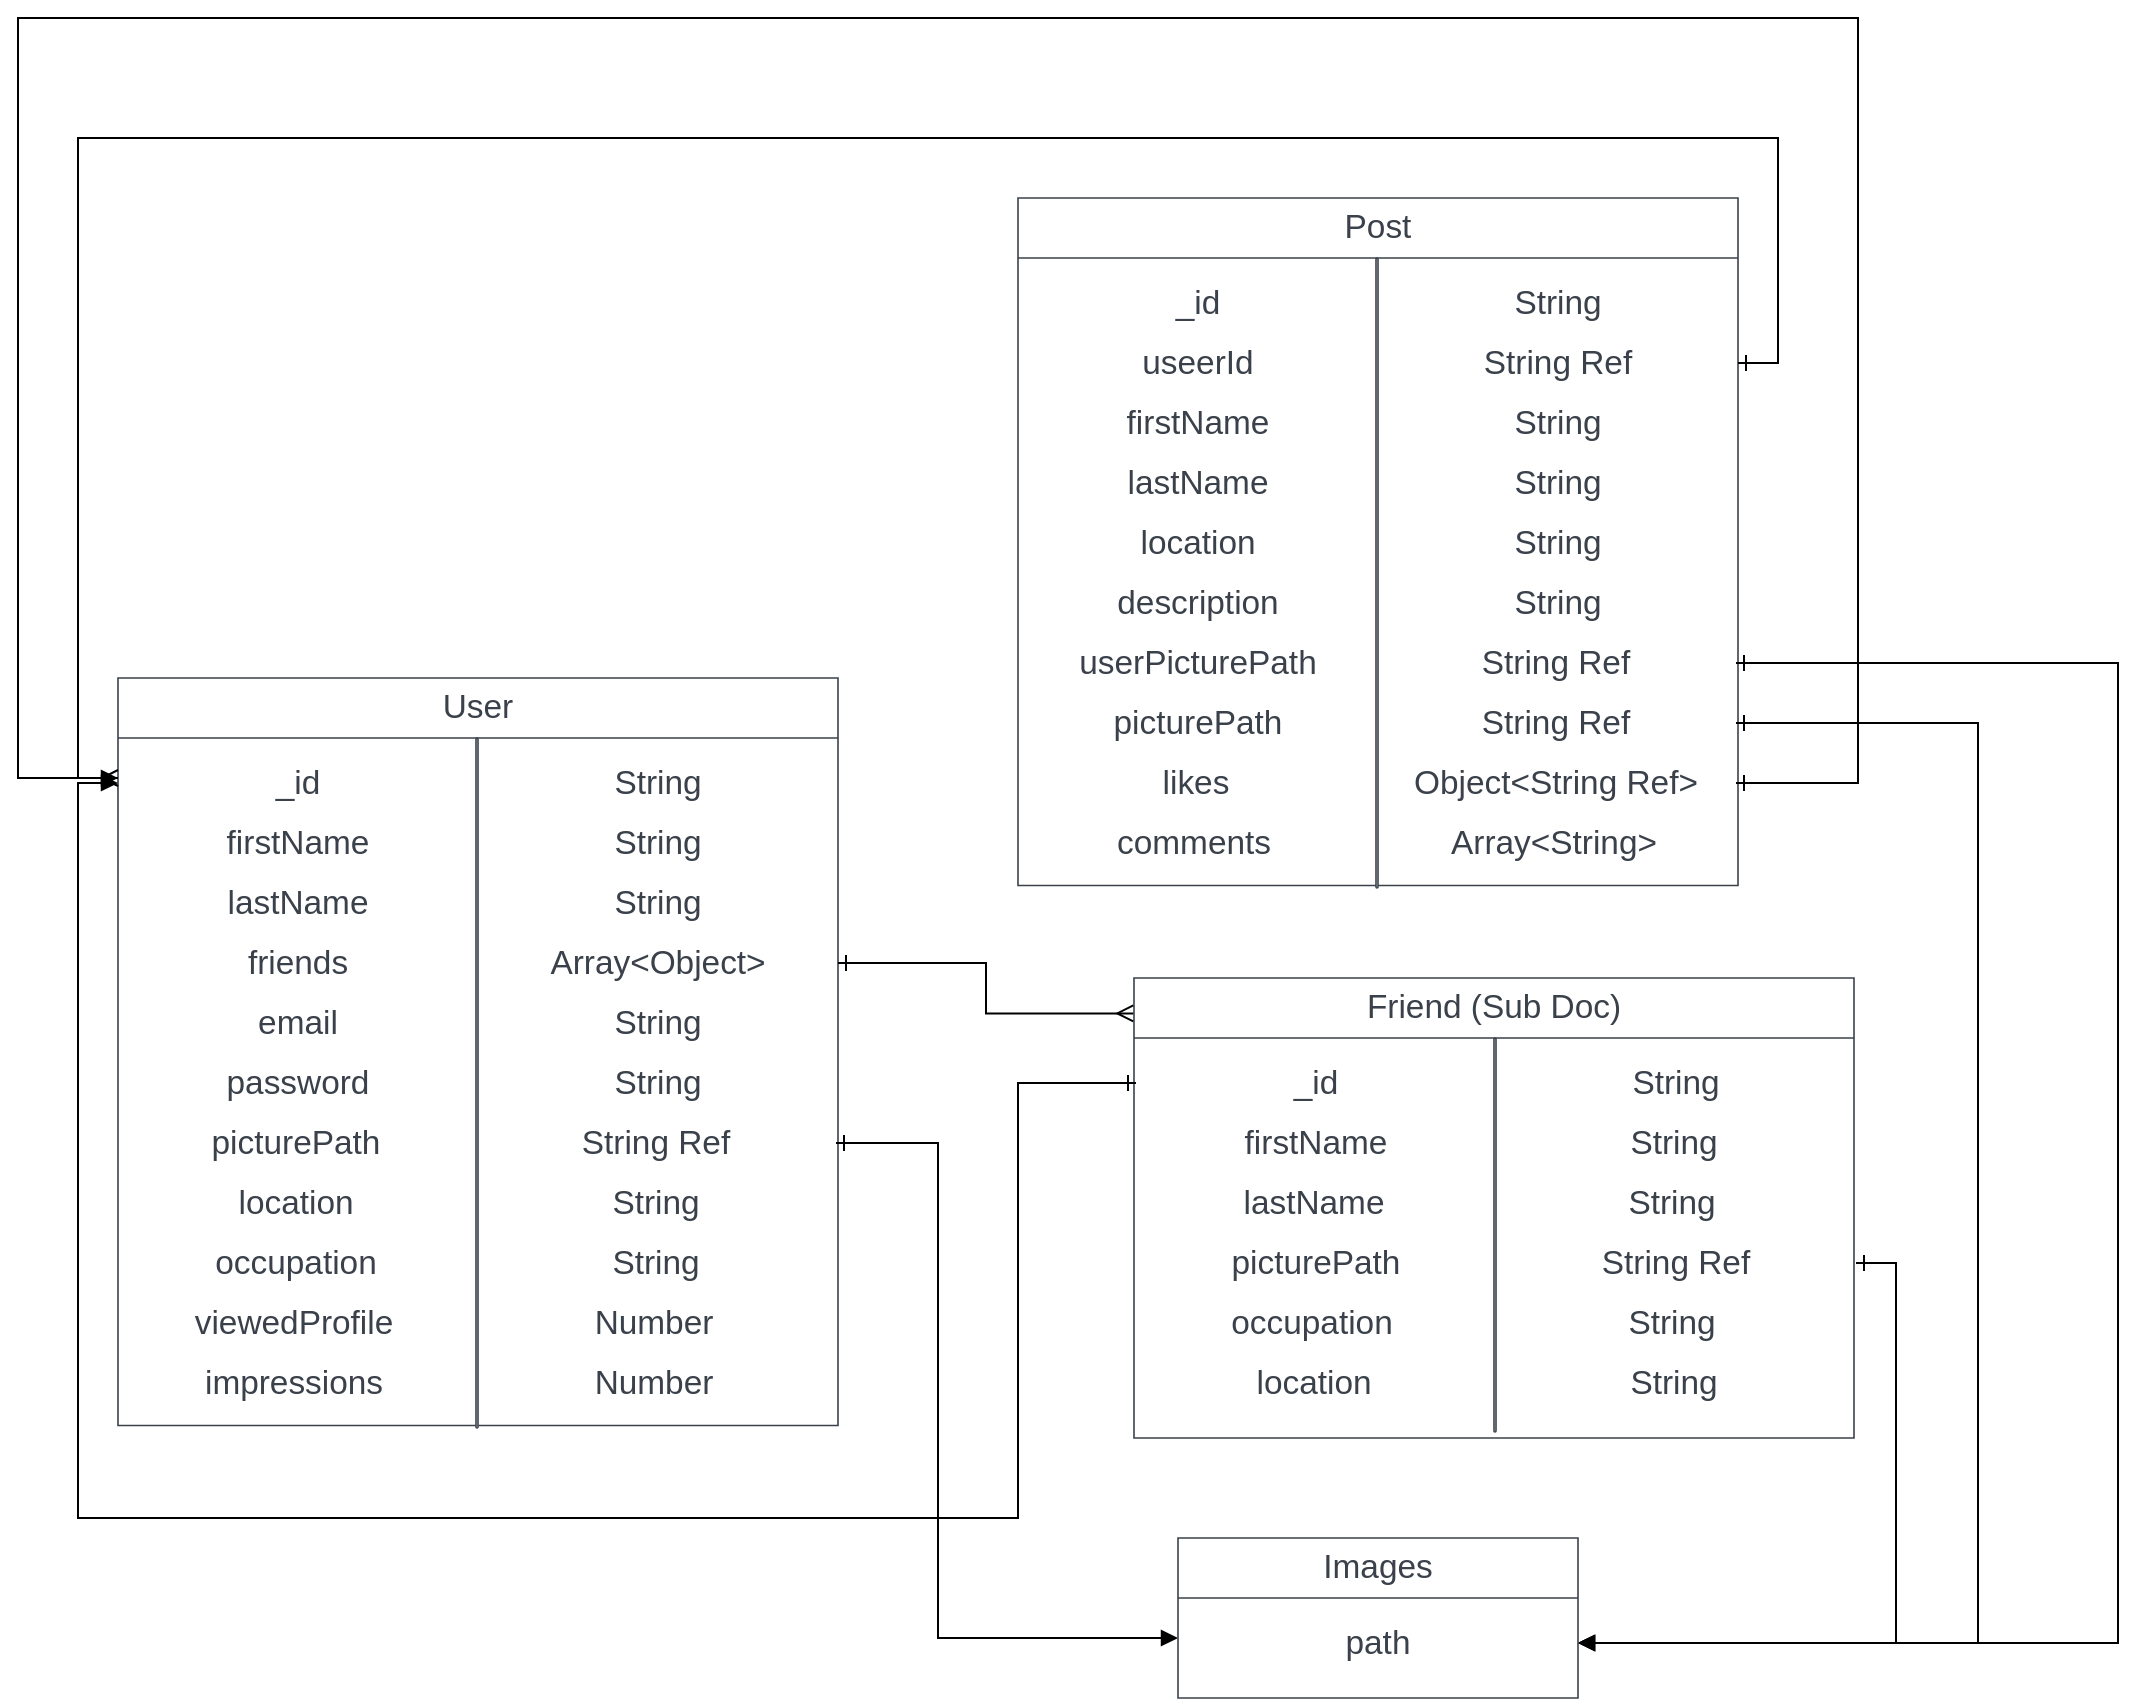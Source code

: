 <mxfile version="20.7.4" type="device"><diagram id="PvrGO6tkIYjoM4jGZFh-" name="Página-1"><mxGraphModel dx="1062" dy="1498" grid="1" gridSize="10" guides="1" tooltips="1" connect="1" arrows="1" fold="1" page="1" pageScale="1" pageWidth="827" pageHeight="1169" math="0" shadow="0"><root><mxCell id="0"/><mxCell id="1" parent="0"/><mxCell id="aBVS6AJUDPEvMNVhGyzL-1" value="" style="fillColor=none;strokeColor=none;pointerEvents=0;fontStyle=0;html=1;whiteSpace=wrap;container=1;collapsible=0;childLayout=stackLayout;resizeParent=1;dropTarget=0;fontSize=13;spacing=0;strokeOpacity=100;rounded=1;absoluteArcSize=1;arcSize=9;strokeWidth=0.8;" vertex="1" parent="1"><mxGeometry x="130" y="460" width="360" height="373.75" as="geometry"/></mxCell><mxCell id="aBVS6AJUDPEvMNVhGyzL-2" value="User" style="swimlane;html=1;whiteSpace=wrap;connectable=0;fontStyle=0;startSize=30;dropTarget=0;rounded=0;spacing=0;strokeColor=#3a414a;strokeOpacity=100;strokeWidth=0.8;container=1;pointerEvents=0;collapsible=0;recursiveResize=0;fontSize=16.7;fontColor=#3a414a;" vertex="1" parent="aBVS6AJUDPEvMNVhGyzL-1"><mxGeometry width="360" height="373.75" as="geometry"/></mxCell><mxCell id="aBVS6AJUDPEvMNVhGyzL-3" value="" style="fillColor=none;strokeColor=none;pointerEvents=0;fontStyle=0;html=1;whiteSpace=wrap;container=1;collapsible=0;childLayout=stackLayout;resizeParent=1;dropTarget=0;fontSize=13;spacing=0;strokeOpacity=100;rounded=1;absoluteArcSize=1;arcSize=9;strokeWidth=0.8;" vertex="1" parent="1"><mxGeometry x="580" y="220" width="360" height="343.75" as="geometry"/></mxCell><mxCell id="aBVS6AJUDPEvMNVhGyzL-4" value="Post" style="swimlane;html=1;whiteSpace=wrap;connectable=0;fontStyle=0;startSize=30;dropTarget=0;rounded=0;spacing=0;strokeColor=#3a414a;strokeOpacity=100;strokeWidth=0.8;container=1;pointerEvents=0;collapsible=0;recursiveResize=0;fontSize=16.7;fontColor=#3a414a;" vertex="1" parent="aBVS6AJUDPEvMNVhGyzL-3"><mxGeometry width="360" height="343.75" as="geometry"/></mxCell><mxCell id="aBVS6AJUDPEvMNVhGyzL-5" value="" style="fillColor=none;strokeColor=none;pointerEvents=0;fontStyle=0;html=1;whiteSpace=wrap;container=1;collapsible=0;childLayout=stackLayout;resizeParent=1;dropTarget=0;fontSize=13;spacing=0;strokeOpacity=100;rounded=1;absoluteArcSize=1;arcSize=9;strokeWidth=0.8;" vertex="1" parent="1"><mxGeometry x="638" y="610" width="360" height="230" as="geometry"/></mxCell><mxCell id="aBVS6AJUDPEvMNVhGyzL-6" value="Friend (Sub Doc)" style="swimlane;html=1;whiteSpace=wrap;connectable=0;fontStyle=0;startSize=30;dropTarget=0;rounded=0;spacing=0;strokeColor=#3a414a;strokeOpacity=100;strokeWidth=0.8;container=1;pointerEvents=0;collapsible=0;recursiveResize=0;fontSize=16.7;fontColor=#3a414a;" vertex="1" parent="aBVS6AJUDPEvMNVhGyzL-5"><mxGeometry width="360" height="230" as="geometry"/></mxCell><UserObject label="" lucidchartObjectId="jGDmv4cubY6P" id="aBVS6AJUDPEvMNVhGyzL-7"><mxCell style="html=1;overflow=block;blockSpacing=1;whiteSpace=wrap;fontSize=13;spacing=0;strokeColor=#3a414a;strokeOpacity=100;rounded=1;absoluteArcSize=1;arcSize=9;rotation=-270;strokeWidth=0.8;" vertex="1" parent="1"><mxGeometry x="137" y="662" width="345" height="1" as="geometry"/></mxCell></UserObject><UserObject label="_id" lucidchartObjectId="yGDmaW8GvzZb" id="aBVS6AJUDPEvMNVhGyzL-8"><mxCell style="html=1;overflow=block;blockSpacing=1;whiteSpace=wrap;fontSize=16.7;fontColor=#3a414a;spacing=3.8;strokeOpacity=0;fillOpacity=0;rounded=1;absoluteArcSize=1;arcSize=9;fillColor=#ffffff;strokeWidth=0.8;" vertex="1" parent="1"><mxGeometry x="130" y="490" width="180" height="45" as="geometry"/></mxCell></UserObject><UserObject label="String" lucidchartObjectId="EGDm~Prh-NgA" id="aBVS6AJUDPEvMNVhGyzL-9"><mxCell style="html=1;overflow=block;blockSpacing=1;whiteSpace=wrap;fontSize=16.7;fontColor=#3a414a;spacing=3.8;strokeOpacity=0;fillOpacity=0;rounded=1;absoluteArcSize=1;arcSize=9;fillColor=#ffffff;strokeWidth=0.8;" vertex="1" parent="1"><mxGeometry x="310" y="490" width="180" height="45" as="geometry"/></mxCell></UserObject><UserObject label="firstName" lucidchartObjectId="OGDmjviR6Jlg" id="aBVS6AJUDPEvMNVhGyzL-10"><mxCell style="html=1;overflow=block;blockSpacing=1;whiteSpace=wrap;fontSize=16.7;fontColor=#3a414a;spacing=3.8;strokeOpacity=0;fillOpacity=0;rounded=1;absoluteArcSize=1;arcSize=9;fillColor=#ffffff;strokeWidth=0.8;" vertex="1" parent="1"><mxGeometry x="130" y="520" width="180" height="45" as="geometry"/></mxCell></UserObject><UserObject label="String" lucidchartObjectId="OGDmvO4gQgQ." id="aBVS6AJUDPEvMNVhGyzL-11"><mxCell style="html=1;overflow=block;blockSpacing=1;whiteSpace=wrap;fontSize=16.7;fontColor=#3a414a;spacing=3.8;strokeOpacity=0;fillOpacity=0;rounded=1;absoluteArcSize=1;arcSize=9;fillColor=#ffffff;strokeWidth=0.8;" vertex="1" parent="1"><mxGeometry x="310" y="520" width="180" height="45" as="geometry"/></mxCell></UserObject><UserObject label="lastName" lucidchartObjectId="JHDm96vceQXD" id="aBVS6AJUDPEvMNVhGyzL-12"><mxCell style="html=1;overflow=block;blockSpacing=1;whiteSpace=wrap;fontSize=16.7;fontColor=#3a414a;spacing=3.8;strokeOpacity=0;fillOpacity=0;rounded=1;absoluteArcSize=1;arcSize=9;fillColor=#ffffff;strokeWidth=0.8;" vertex="1" parent="1"><mxGeometry x="130" y="550" width="180" height="45" as="geometry"/></mxCell></UserObject><UserObject label="String" lucidchartObjectId="JHDmSFF2p01x" id="aBVS6AJUDPEvMNVhGyzL-13"><mxCell style="html=1;overflow=block;blockSpacing=1;whiteSpace=wrap;fontSize=16.7;fontColor=#3a414a;spacing=3.8;strokeOpacity=0;fillOpacity=0;rounded=1;absoluteArcSize=1;arcSize=9;fillColor=#ffffff;strokeWidth=0.8;" vertex="1" parent="1"><mxGeometry x="310" y="550" width="180" height="45" as="geometry"/></mxCell></UserObject><UserObject label="friends" lucidchartObjectId="JHDmtzrsTQu6" id="aBVS6AJUDPEvMNVhGyzL-14"><mxCell style="html=1;overflow=block;blockSpacing=1;whiteSpace=wrap;fontSize=16.7;fontColor=#3a414a;spacing=3.8;strokeOpacity=0;fillOpacity=0;rounded=1;absoluteArcSize=1;arcSize=9;fillColor=#ffffff;strokeWidth=0.8;" vertex="1" parent="1"><mxGeometry x="130" y="580" width="180" height="45" as="geometry"/></mxCell></UserObject><mxCell id="aBVS6AJUDPEvMNVhGyzL-67" style="edgeStyle=orthogonalEdgeStyle;rounded=0;orthogonalLoop=1;jettySize=auto;html=1;exitX=1;exitY=0.5;exitDx=0;exitDy=0;entryX=-0.001;entryY=0.077;entryDx=0;entryDy=0;entryPerimeter=0;endArrow=ERmany;endFill=0;startArrow=ERone;startFill=0;" edge="1" parent="1" source="aBVS6AJUDPEvMNVhGyzL-15" target="aBVS6AJUDPEvMNVhGyzL-5"><mxGeometry relative="1" as="geometry"/></mxCell><UserObject label="Array&amp;lt;Object&amp;gt;" lucidchartObjectId="JHDmT23AoJOP" id="aBVS6AJUDPEvMNVhGyzL-15"><mxCell style="html=1;overflow=block;blockSpacing=1;whiteSpace=wrap;fontSize=16.7;fontColor=#3a414a;spacing=3.8;strokeOpacity=0;fillOpacity=0;rounded=1;absoluteArcSize=1;arcSize=9;fillColor=#ffffff;strokeWidth=0.8;" vertex="1" parent="1"><mxGeometry x="310" y="580" width="180" height="45" as="geometry"/></mxCell></UserObject><UserObject label="email" lucidchartObjectId="RHDmaeb30zej" id="aBVS6AJUDPEvMNVhGyzL-16"><mxCell style="html=1;overflow=block;blockSpacing=1;whiteSpace=wrap;fontSize=16.7;fontColor=#3a414a;spacing=3.8;strokeOpacity=0;fillOpacity=0;rounded=1;absoluteArcSize=1;arcSize=9;fillColor=#ffffff;strokeWidth=0.8;" vertex="1" parent="1"><mxGeometry x="130" y="610" width="180" height="45" as="geometry"/></mxCell></UserObject><UserObject label="String" lucidchartObjectId="RHDmagdcSs.2" id="aBVS6AJUDPEvMNVhGyzL-17"><mxCell style="html=1;overflow=block;blockSpacing=1;whiteSpace=wrap;fontSize=16.7;fontColor=#3a414a;spacing=3.8;strokeOpacity=0;fillOpacity=0;rounded=1;absoluteArcSize=1;arcSize=9;fillColor=#ffffff;strokeWidth=0.8;" vertex="1" parent="1"><mxGeometry x="310" y="610" width="180" height="45" as="geometry"/></mxCell></UserObject><UserObject label="password" lucidchartObjectId="RHDm27yp88xM" id="aBVS6AJUDPEvMNVhGyzL-18"><mxCell style="html=1;overflow=block;blockSpacing=1;whiteSpace=wrap;fontSize=16.7;fontColor=#3a414a;spacing=3.8;strokeOpacity=0;fillOpacity=0;rounded=1;absoluteArcSize=1;arcSize=9;fillColor=#ffffff;strokeWidth=0.8;" vertex="1" parent="1"><mxGeometry x="130" y="640" width="180" height="45" as="geometry"/></mxCell></UserObject><UserObject label="String" lucidchartObjectId="RHDmaPMRY8Pc" id="aBVS6AJUDPEvMNVhGyzL-19"><mxCell style="html=1;overflow=block;blockSpacing=1;whiteSpace=wrap;fontSize=16.7;fontColor=#3a414a;spacing=3.8;strokeOpacity=0;fillOpacity=0;rounded=1;absoluteArcSize=1;arcSize=9;fillColor=#ffffff;strokeWidth=0.8;" vertex="1" parent="1"><mxGeometry x="310" y="640" width="180" height="45" as="geometry"/></mxCell></UserObject><UserObject label="picturePath" lucidchartObjectId="RHDmT42jZBCM" id="aBVS6AJUDPEvMNVhGyzL-20"><mxCell style="html=1;overflow=block;blockSpacing=1;whiteSpace=wrap;fontSize=16.7;fontColor=#3a414a;spacing=3.8;strokeOpacity=0;fillOpacity=0;rounded=1;absoluteArcSize=1;arcSize=9;fillColor=#ffffff;strokeWidth=0.8;" vertex="1" parent="1"><mxGeometry x="129" y="670" width="180" height="45" as="geometry"/></mxCell></UserObject><mxCell id="aBVS6AJUDPEvMNVhGyzL-76" style="edgeStyle=orthogonalEdgeStyle;rounded=0;orthogonalLoop=1;jettySize=auto;html=1;exitX=1;exitY=0.5;exitDx=0;exitDy=0;startArrow=ERone;startFill=0;endArrow=block;endFill=1;" edge="1" parent="1" source="aBVS6AJUDPEvMNVhGyzL-21"><mxGeometry relative="1" as="geometry"><mxPoint x="660" y="940" as="targetPoint"/><Array as="points"><mxPoint x="540" y="693"/><mxPoint x="540" y="940"/></Array></mxGeometry></mxCell><UserObject label="String Ref" lucidchartObjectId="RHDm-xaA0c5D" id="aBVS6AJUDPEvMNVhGyzL-21"><mxCell style="html=1;overflow=block;blockSpacing=1;whiteSpace=wrap;fontSize=16.7;fontColor=#3a414a;spacing=3.8;strokeOpacity=0;fillOpacity=0;rounded=1;absoluteArcSize=1;arcSize=9;fillColor=#ffffff;strokeWidth=0.8;" vertex="1" parent="1"><mxGeometry x="309" y="670" width="180" height="45" as="geometry"/></mxCell></UserObject><UserObject label="location" lucidchartObjectId="RHDmwrENjmyJ" id="aBVS6AJUDPEvMNVhGyzL-22"><mxCell style="html=1;overflow=block;blockSpacing=1;whiteSpace=wrap;fontSize=16.7;fontColor=#3a414a;spacing=3.8;strokeOpacity=0;fillOpacity=0;rounded=1;absoluteArcSize=1;arcSize=9;fillColor=#ffffff;strokeWidth=0.8;" vertex="1" parent="1"><mxGeometry x="129" y="700" width="180" height="45" as="geometry"/></mxCell></UserObject><UserObject label="String" lucidchartObjectId="RHDmOwroga0Y" id="aBVS6AJUDPEvMNVhGyzL-23"><mxCell style="html=1;overflow=block;blockSpacing=1;whiteSpace=wrap;fontSize=16.7;fontColor=#3a414a;spacing=3.8;strokeOpacity=0;fillOpacity=0;rounded=1;absoluteArcSize=1;arcSize=9;fillColor=#ffffff;strokeWidth=0.8;" vertex="1" parent="1"><mxGeometry x="309" y="700" width="180" height="45" as="geometry"/></mxCell></UserObject><UserObject label="occupation" lucidchartObjectId="uIDmId0Pj08k" id="aBVS6AJUDPEvMNVhGyzL-24"><mxCell style="html=1;overflow=block;blockSpacing=1;whiteSpace=wrap;fontSize=16.7;fontColor=#3a414a;spacing=3.8;strokeOpacity=0;fillOpacity=0;rounded=1;absoluteArcSize=1;arcSize=9;fillColor=#ffffff;strokeWidth=0.8;" vertex="1" parent="1"><mxGeometry x="129" y="730" width="180" height="45" as="geometry"/></mxCell></UserObject><UserObject label="String" lucidchartObjectId="uIDmeTj26A.0" id="aBVS6AJUDPEvMNVhGyzL-25"><mxCell style="html=1;overflow=block;blockSpacing=1;whiteSpace=wrap;fontSize=16.7;fontColor=#3a414a;spacing=3.8;strokeOpacity=0;fillOpacity=0;rounded=1;absoluteArcSize=1;arcSize=9;fillColor=#ffffff;strokeWidth=0.8;" vertex="1" parent="1"><mxGeometry x="309" y="730" width="180" height="45" as="geometry"/></mxCell></UserObject><UserObject label="viewedProfile" lucidchartObjectId="uIDmJ1slO4r7" id="aBVS6AJUDPEvMNVhGyzL-26"><mxCell style="html=1;overflow=block;blockSpacing=1;whiteSpace=wrap;fontSize=16.7;fontColor=#3a414a;spacing=3.8;strokeOpacity=0;fillOpacity=0;rounded=1;absoluteArcSize=1;arcSize=9;fillColor=#ffffff;strokeWidth=0.8;" vertex="1" parent="1"><mxGeometry x="128" y="760" width="180" height="45" as="geometry"/></mxCell></UserObject><UserObject label="Number" lucidchartObjectId="uIDmKAxxsvkT" id="aBVS6AJUDPEvMNVhGyzL-27"><mxCell style="html=1;overflow=block;blockSpacing=1;whiteSpace=wrap;fontSize=16.7;fontColor=#3a414a;spacing=3.8;strokeOpacity=0;fillOpacity=0;rounded=1;absoluteArcSize=1;arcSize=9;fillColor=#ffffff;strokeWidth=0.8;" vertex="1" parent="1"><mxGeometry x="308" y="760" width="180" height="45" as="geometry"/></mxCell></UserObject><UserObject label="impressions" lucidchartObjectId="uIDm__Py0XAm" id="aBVS6AJUDPEvMNVhGyzL-28"><mxCell style="html=1;overflow=block;blockSpacing=1;whiteSpace=wrap;fontSize=16.7;fontColor=#3a414a;spacing=3.8;strokeOpacity=0;fillOpacity=0;rounded=1;absoluteArcSize=1;arcSize=9;fillColor=#ffffff;strokeWidth=0.8;" vertex="1" parent="1"><mxGeometry x="128" y="790" width="180" height="45" as="geometry"/></mxCell></UserObject><UserObject label="Number" lucidchartObjectId="uIDmI8aEgU_G" id="aBVS6AJUDPEvMNVhGyzL-29"><mxCell style="html=1;overflow=block;blockSpacing=1;whiteSpace=wrap;fontSize=16.7;fontColor=#3a414a;spacing=3.8;strokeOpacity=0;fillOpacity=0;rounded=1;absoluteArcSize=1;arcSize=9;fillColor=#ffffff;strokeWidth=0.8;" vertex="1" parent="1"><mxGeometry x="308" y="790" width="180" height="45" as="geometry"/></mxCell></UserObject><UserObject label="" lucidchartObjectId="cLDms62rwZ26" id="aBVS6AJUDPEvMNVhGyzL-30"><mxCell style="html=1;overflow=block;blockSpacing=1;whiteSpace=wrap;fontSize=13;spacing=0;strokeColor=#3a414a;strokeOpacity=100;rounded=1;absoluteArcSize=1;arcSize=9;rotation=-270;strokeWidth=0.8;" vertex="1" parent="1"><mxGeometry x="602" y="407" width="315" height="1" as="geometry"/></mxCell></UserObject><UserObject label="_id" lucidchartObjectId="cLDmdAu8nVoR" id="aBVS6AJUDPEvMNVhGyzL-31"><mxCell style="html=1;overflow=block;blockSpacing=1;whiteSpace=wrap;fontSize=16.7;fontColor=#3a414a;spacing=3.8;strokeOpacity=0;fillOpacity=0;rounded=1;absoluteArcSize=1;arcSize=9;fillColor=#ffffff;strokeWidth=0.8;" vertex="1" parent="1"><mxGeometry x="580" y="250" width="180" height="45" as="geometry"/></mxCell></UserObject><UserObject label="String" lucidchartObjectId="cLDmB1Mscts7" id="aBVS6AJUDPEvMNVhGyzL-32"><mxCell style="html=1;overflow=block;blockSpacing=1;whiteSpace=wrap;fontSize=16.7;fontColor=#3a414a;spacing=3.8;strokeOpacity=0;fillOpacity=0;rounded=1;absoluteArcSize=1;arcSize=9;fillColor=#ffffff;strokeWidth=0.8;" vertex="1" parent="1"><mxGeometry x="760" y="250" width="180" height="45" as="geometry"/></mxCell></UserObject><UserObject label="useerId" lucidchartObjectId="cLDmbtIvPQ0G" id="aBVS6AJUDPEvMNVhGyzL-33"><mxCell style="html=1;overflow=block;blockSpacing=1;whiteSpace=wrap;fontSize=16.7;fontColor=#3a414a;spacing=3.8;strokeOpacity=0;fillOpacity=0;rounded=1;absoluteArcSize=1;arcSize=9;fillColor=#ffffff;strokeWidth=0.8;" vertex="1" parent="1"><mxGeometry x="580" y="280" width="180" height="45" as="geometry"/></mxCell></UserObject><mxCell id="aBVS6AJUDPEvMNVhGyzL-68" style="edgeStyle=orthogonalEdgeStyle;rounded=0;orthogonalLoop=1;jettySize=auto;html=1;exitX=1;exitY=0.5;exitDx=0;exitDy=0;startArrow=ERone;startFill=0;endArrow=ERmany;endFill=0;" edge="1" parent="1" source="aBVS6AJUDPEvMNVhGyzL-34"><mxGeometry relative="1" as="geometry"><mxPoint x="130" y="510" as="targetPoint"/><Array as="points"><mxPoint x="960" y="302"/><mxPoint x="960" y="190"/><mxPoint x="110" y="190"/><mxPoint x="110" y="510"/><mxPoint x="130" y="510"/></Array></mxGeometry></mxCell><UserObject label="String Ref" lucidchartObjectId="cLDm9Hz85bRi" id="aBVS6AJUDPEvMNVhGyzL-34"><mxCell style="html=1;overflow=block;blockSpacing=1;whiteSpace=wrap;fontSize=16.7;fontColor=#3a414a;spacing=3.8;strokeOpacity=0;fillOpacity=0;rounded=1;absoluteArcSize=1;arcSize=9;fillColor=#ffffff;strokeWidth=0.8;" vertex="1" parent="1"><mxGeometry x="760" y="280" width="180" height="45" as="geometry"/></mxCell></UserObject><UserObject label="firstName" lucidchartObjectId="cLDmqVAmRmve" id="aBVS6AJUDPEvMNVhGyzL-35"><mxCell style="html=1;overflow=block;blockSpacing=1;whiteSpace=wrap;fontSize=16.7;fontColor=#3a414a;spacing=3.8;strokeOpacity=0;fillOpacity=0;rounded=1;absoluteArcSize=1;arcSize=9;fillColor=#ffffff;strokeWidth=0.8;" vertex="1" parent="1"><mxGeometry x="580" y="310" width="180" height="45" as="geometry"/></mxCell></UserObject><UserObject label="String" lucidchartObjectId="cLDmz-m~BMGC" id="aBVS6AJUDPEvMNVhGyzL-36"><mxCell style="html=1;overflow=block;blockSpacing=1;whiteSpace=wrap;fontSize=16.7;fontColor=#3a414a;spacing=3.8;strokeOpacity=0;fillOpacity=0;rounded=1;absoluteArcSize=1;arcSize=9;fillColor=#ffffff;strokeWidth=0.8;" vertex="1" parent="1"><mxGeometry x="760" y="310" width="180" height="45" as="geometry"/></mxCell></UserObject><UserObject label="lastName" lucidchartObjectId="cLDmBfhgbjF7" id="aBVS6AJUDPEvMNVhGyzL-37"><mxCell style="html=1;overflow=block;blockSpacing=1;whiteSpace=wrap;fontSize=16.7;fontColor=#3a414a;spacing=3.8;strokeOpacity=0;fillOpacity=0;rounded=1;absoluteArcSize=1;arcSize=9;fillColor=#ffffff;strokeWidth=0.8;" vertex="1" parent="1"><mxGeometry x="580" y="340" width="180" height="45" as="geometry"/></mxCell></UserObject><UserObject label="String" lucidchartObjectId="cLDmZnaiwcFO" id="aBVS6AJUDPEvMNVhGyzL-38"><mxCell style="html=1;overflow=block;blockSpacing=1;whiteSpace=wrap;fontSize=16.7;fontColor=#3a414a;spacing=3.8;strokeOpacity=0;fillOpacity=0;rounded=1;absoluteArcSize=1;arcSize=9;fillColor=#ffffff;strokeWidth=0.8;" vertex="1" parent="1"><mxGeometry x="760" y="340" width="180" height="45" as="geometry"/></mxCell></UserObject><UserObject label="String" lucidchartObjectId="cLDmTlLxB4uG" id="aBVS6AJUDPEvMNVhGyzL-39"><mxCell style="html=1;overflow=block;blockSpacing=1;whiteSpace=wrap;fontSize=16.7;fontColor=#3a414a;spacing=3.8;strokeOpacity=0;fillOpacity=0;rounded=1;absoluteArcSize=1;arcSize=9;fillColor=#ffffff;strokeWidth=0.8;" vertex="1" parent="1"><mxGeometry x="760" y="370" width="180" height="45" as="geometry"/></mxCell></UserObject><UserObject label="description" lucidchartObjectId="cLDmGY6iibd2" id="aBVS6AJUDPEvMNVhGyzL-40"><mxCell style="html=1;overflow=block;blockSpacing=1;whiteSpace=wrap;fontSize=16.7;fontColor=#3a414a;spacing=3.8;strokeOpacity=0;fillOpacity=0;rounded=1;absoluteArcSize=1;arcSize=9;fillColor=#ffffff;strokeWidth=0.8;" vertex="1" parent="1"><mxGeometry x="580" y="400" width="180" height="45" as="geometry"/></mxCell></UserObject><UserObject label="String" lucidchartObjectId="cLDm0qhUK1kc" id="aBVS6AJUDPEvMNVhGyzL-41"><mxCell style="html=1;overflow=block;blockSpacing=1;whiteSpace=wrap;fontSize=16.7;fontColor=#3a414a;spacing=3.8;strokeOpacity=0;fillOpacity=0;rounded=1;absoluteArcSize=1;arcSize=9;fillColor=#ffffff;strokeWidth=0.8;" vertex="1" parent="1"><mxGeometry x="760" y="400" width="180" height="45" as="geometry"/></mxCell></UserObject><UserObject label="picturePath" lucidchartObjectId="cLDmDDvuqsuU" id="aBVS6AJUDPEvMNVhGyzL-42"><mxCell style="html=1;overflow=block;blockSpacing=1;whiteSpace=wrap;fontSize=16.7;fontColor=#3a414a;spacing=3.8;strokeOpacity=0;fillOpacity=0;rounded=1;absoluteArcSize=1;arcSize=9;fillColor=#ffffff;strokeWidth=0.8;" vertex="1" parent="1"><mxGeometry x="580" y="460" width="180" height="45" as="geometry"/></mxCell></UserObject><mxCell id="aBVS6AJUDPEvMNVhGyzL-79" style="edgeStyle=orthogonalEdgeStyle;rounded=0;orthogonalLoop=1;jettySize=auto;html=1;exitX=1;exitY=0.5;exitDx=0;exitDy=0;entryX=1;entryY=0.5;entryDx=0;entryDy=0;startArrow=ERone;startFill=0;endArrow=block;endFill=1;" edge="1" parent="1" source="aBVS6AJUDPEvMNVhGyzL-43" target="aBVS6AJUDPEvMNVhGyzL-73"><mxGeometry relative="1" as="geometry"><Array as="points"><mxPoint x="1130" y="453"/><mxPoint x="1130" y="943"/></Array></mxGeometry></mxCell><UserObject label="String Ref" lucidchartObjectId="cLDmwWRaT_gf" id="aBVS6AJUDPEvMNVhGyzL-43"><mxCell style="html=1;overflow=block;blockSpacing=1;whiteSpace=wrap;fontSize=16.7;fontColor=#3a414a;spacing=3.8;strokeOpacity=0;fillOpacity=0;rounded=1;absoluteArcSize=1;arcSize=9;fillColor=#ffffff;strokeWidth=0.8;" vertex="1" parent="1"><mxGeometry x="759" y="430" width="180" height="45" as="geometry"/></mxCell></UserObject><UserObject label="location" lucidchartObjectId="cLDmm6Cmd6e0" id="aBVS6AJUDPEvMNVhGyzL-44"><mxCell style="html=1;overflow=block;blockSpacing=1;whiteSpace=wrap;fontSize=16.7;fontColor=#3a414a;spacing=3.8;strokeOpacity=0;fillOpacity=0;rounded=1;absoluteArcSize=1;arcSize=9;fillColor=#ffffff;strokeWidth=0.8;" vertex="1" parent="1"><mxGeometry x="580" y="370" width="180" height="45" as="geometry"/></mxCell></UserObject><mxCell id="aBVS6AJUDPEvMNVhGyzL-78" style="edgeStyle=orthogonalEdgeStyle;orthogonalLoop=1;jettySize=auto;html=1;exitX=1;exitY=0.5;exitDx=0;exitDy=0;entryX=1;entryY=0.5;entryDx=0;entryDy=0;startArrow=ERone;startFill=0;endArrow=block;endFill=1;rounded=0;" edge="1" parent="1" source="aBVS6AJUDPEvMNVhGyzL-45" target="aBVS6AJUDPEvMNVhGyzL-73"><mxGeometry relative="1" as="geometry"><Array as="points"><mxPoint x="1060" y="483"/><mxPoint x="1060" y="943"/></Array></mxGeometry></mxCell><UserObject label="String Ref" lucidchartObjectId="cLDmyvjBgQrE" id="aBVS6AJUDPEvMNVhGyzL-45"><mxCell style="html=1;overflow=block;blockSpacing=1;whiteSpace=wrap;fontSize=16.7;fontColor=#3a414a;spacing=3.8;strokeOpacity=0;fillOpacity=0;rounded=1;absoluteArcSize=1;arcSize=9;fillColor=#ffffff;strokeWidth=0.8;" vertex="1" parent="1"><mxGeometry x="759" y="460" width="180" height="45" as="geometry"/></mxCell></UserObject><UserObject label="likes" lucidchartObjectId="cLDm2STp0R4L" id="aBVS6AJUDPEvMNVhGyzL-46"><mxCell style="html=1;overflow=block;blockSpacing=1;whiteSpace=wrap;fontSize=16.7;fontColor=#3a414a;spacing=3.8;strokeOpacity=0;fillOpacity=0;rounded=1;absoluteArcSize=1;arcSize=9;fillColor=#ffffff;strokeWidth=0.8;" vertex="1" parent="1"><mxGeometry x="579" y="490" width="180" height="45" as="geometry"/></mxCell></UserObject><mxCell id="aBVS6AJUDPEvMNVhGyzL-69" style="edgeStyle=orthogonalEdgeStyle;rounded=0;orthogonalLoop=1;jettySize=auto;html=1;exitX=1;exitY=0.5;exitDx=0;exitDy=0;startArrow=ERone;startFill=0;endArrow=block;endFill=1;" edge="1" parent="1" source="aBVS6AJUDPEvMNVhGyzL-47"><mxGeometry relative="1" as="geometry"><mxPoint x="130" y="510" as="targetPoint"/><Array as="points"><mxPoint x="1000" y="512"/><mxPoint x="1000" y="130"/><mxPoint x="80" y="130"/><mxPoint x="80" y="510"/></Array></mxGeometry></mxCell><UserObject label="Object&amp;lt;String Ref&amp;gt;" lucidchartObjectId="cLDmK.dLS_8O" id="aBVS6AJUDPEvMNVhGyzL-47"><mxCell style="html=1;overflow=block;blockSpacing=1;whiteSpace=wrap;fontSize=16.7;fontColor=#3a414a;spacing=3.8;strokeOpacity=0;fillOpacity=0;rounded=1;absoluteArcSize=1;arcSize=9;fillColor=#ffffff;strokeWidth=0.8;" vertex="1" parent="1"><mxGeometry x="759" y="490" width="180" height="45" as="geometry"/></mxCell></UserObject><UserObject label="comments" lucidchartObjectId="cLDmYThSoBXX" id="aBVS6AJUDPEvMNVhGyzL-48"><mxCell style="html=1;overflow=block;blockSpacing=1;whiteSpace=wrap;fontSize=16.7;fontColor=#3a414a;spacing=3.8;strokeOpacity=0;fillOpacity=0;rounded=1;absoluteArcSize=1;arcSize=9;fillColor=#ffffff;strokeWidth=0.8;" vertex="1" parent="1"><mxGeometry x="578" y="520" width="180" height="45" as="geometry"/></mxCell></UserObject><UserObject label="Array&amp;lt;String&amp;gt;" lucidchartObjectId="cLDmlMz5ELwm" id="aBVS6AJUDPEvMNVhGyzL-49"><mxCell style="html=1;overflow=block;blockSpacing=1;whiteSpace=wrap;fontSize=16.7;fontColor=#3a414a;spacing=3.8;strokeOpacity=0;fillOpacity=0;rounded=1;absoluteArcSize=1;arcSize=9;fillColor=#ffffff;strokeWidth=0.8;" vertex="1" parent="1"><mxGeometry x="758" y="520" width="180" height="45" as="geometry"/></mxCell></UserObject><UserObject label="userPicturePath" lucidchartObjectId="CMDmpuiMhZZl" id="aBVS6AJUDPEvMNVhGyzL-50"><mxCell style="html=1;overflow=block;blockSpacing=1;whiteSpace=wrap;fontSize=16.7;fontColor=#3a414a;spacing=3.8;strokeOpacity=0;fillOpacity=0;rounded=1;absoluteArcSize=1;arcSize=9;fillColor=#ffffff;strokeWidth=0.8;" vertex="1" parent="1"><mxGeometry x="580" y="430" width="180" height="45" as="geometry"/></mxCell></UserObject><UserObject label="" lucidchartObjectId="mPDmvO~MPM3V" id="aBVS6AJUDPEvMNVhGyzL-53"><mxCell style="html=1;overflow=block;blockSpacing=1;whiteSpace=wrap;fontSize=13;spacing=0;strokeColor=#3a414a;strokeOpacity=100;rounded=1;absoluteArcSize=1;arcSize=9;rotation=-270;strokeWidth=0.8;" vertex="1" parent="1"><mxGeometry x="720" y="738" width="197" height="1" as="geometry"/></mxCell></UserObject><mxCell id="aBVS6AJUDPEvMNVhGyzL-70" style="edgeStyle=orthogonalEdgeStyle;rounded=0;orthogonalLoop=1;jettySize=auto;html=1;exitX=0;exitY=0.5;exitDx=0;exitDy=0;entryX=0;entryY=0.5;entryDx=0;entryDy=0;startArrow=ERone;startFill=0;endArrow=block;endFill=1;" edge="1" parent="1" source="aBVS6AJUDPEvMNVhGyzL-54" target="aBVS6AJUDPEvMNVhGyzL-8"><mxGeometry relative="1" as="geometry"><Array as="points"><mxPoint x="580" y="663"/><mxPoint x="580" y="880"/><mxPoint x="110" y="880"/><mxPoint x="110" y="513"/></Array></mxGeometry></mxCell><UserObject label="_id" lucidchartObjectId="mPDmKsAYpOsY" id="aBVS6AJUDPEvMNVhGyzL-54"><mxCell style="html=1;overflow=block;blockSpacing=1;whiteSpace=wrap;fontSize=16.7;fontColor=#3a414a;spacing=3.8;strokeOpacity=0;fillOpacity=0;rounded=1;absoluteArcSize=1;arcSize=9;fillColor=#ffffff;strokeWidth=0.8;" vertex="1" parent="1"><mxGeometry x="639" y="640" width="180" height="45" as="geometry"/></mxCell></UserObject><UserObject label="String" lucidchartObjectId="mPDmaDSqq-fP" id="aBVS6AJUDPEvMNVhGyzL-55"><mxCell style="html=1;overflow=block;blockSpacing=1;whiteSpace=wrap;fontSize=16.7;fontColor=#3a414a;spacing=3.8;strokeOpacity=0;fillOpacity=0;rounded=1;absoluteArcSize=1;arcSize=9;fillColor=#ffffff;strokeWidth=0.8;" vertex="1" parent="1"><mxGeometry x="819" y="640" width="180" height="45" as="geometry"/></mxCell></UserObject><UserObject label="firstName" lucidchartObjectId="mPDmr.VXBtvG" id="aBVS6AJUDPEvMNVhGyzL-56"><mxCell style="html=1;overflow=block;blockSpacing=1;whiteSpace=wrap;fontSize=16.7;fontColor=#3a414a;spacing=3.8;strokeOpacity=0;fillOpacity=0;rounded=1;absoluteArcSize=1;arcSize=9;fillColor=#ffffff;strokeWidth=0.8;" vertex="1" parent="1"><mxGeometry x="639" y="670" width="180" height="45" as="geometry"/></mxCell></UserObject><UserObject label="String" lucidchartObjectId="mPDmtoLPfM9Q" id="aBVS6AJUDPEvMNVhGyzL-57"><mxCell style="html=1;overflow=block;blockSpacing=1;whiteSpace=wrap;fontSize=16.7;fontColor=#3a414a;spacing=3.8;strokeOpacity=0;fillOpacity=0;rounded=1;absoluteArcSize=1;arcSize=9;fillColor=#ffffff;strokeWidth=0.8;" vertex="1" parent="1"><mxGeometry x="818" y="670" width="180" height="45" as="geometry"/></mxCell></UserObject><UserObject label="String" lucidchartObjectId="mPDmJ_2Sf6yB" id="aBVS6AJUDPEvMNVhGyzL-58"><mxCell style="html=1;overflow=block;blockSpacing=1;whiteSpace=wrap;fontSize=16.7;fontColor=#3a414a;spacing=3.8;strokeOpacity=0;fillOpacity=0;rounded=1;absoluteArcSize=1;arcSize=9;fillColor=#ffffff;strokeWidth=0.8;" vertex="1" parent="1"><mxGeometry x="818" y="790" width="180" height="45" as="geometry"/></mxCell></UserObject><mxCell id="aBVS6AJUDPEvMNVhGyzL-77" style="edgeStyle=orthogonalEdgeStyle;rounded=0;orthogonalLoop=1;jettySize=auto;html=1;exitX=1;exitY=0.5;exitDx=0;exitDy=0;entryX=1;entryY=0.5;entryDx=0;entryDy=0;startArrow=ERone;startFill=0;endArrow=block;endFill=1;" edge="1" parent="1" source="aBVS6AJUDPEvMNVhGyzL-59" target="aBVS6AJUDPEvMNVhGyzL-73"><mxGeometry relative="1" as="geometry"/></mxCell><UserObject label="String Ref" lucidchartObjectId="mPDmOEYdq.iY" id="aBVS6AJUDPEvMNVhGyzL-59"><mxCell style="html=1;overflow=block;blockSpacing=1;whiteSpace=wrap;fontSize=16.7;fontColor=#3a414a;spacing=3.8;strokeOpacity=0;fillOpacity=0;rounded=1;absoluteArcSize=1;arcSize=9;fillColor=#ffffff;strokeWidth=0.8;" vertex="1" parent="1"><mxGeometry x="819" y="730" width="180" height="45" as="geometry"/></mxCell></UserObject><UserObject label="location" lucidchartObjectId="mPDmHMO.N_Q8" id="aBVS6AJUDPEvMNVhGyzL-60"><mxCell style="html=1;overflow=block;blockSpacing=1;whiteSpace=wrap;fontSize=16.7;fontColor=#3a414a;spacing=3.8;strokeOpacity=0;fillOpacity=0;rounded=1;absoluteArcSize=1;arcSize=9;fillColor=#ffffff;strokeWidth=0.8;" vertex="1" parent="1"><mxGeometry x="638" y="790" width="180" height="45" as="geometry"/></mxCell></UserObject><UserObject label="picturePath" lucidchartObjectId="mPDmrM3E_Jne" id="aBVS6AJUDPEvMNVhGyzL-61"><mxCell style="html=1;overflow=block;blockSpacing=1;whiteSpace=wrap;fontSize=16.7;fontColor=#3a414a;spacing=3.8;strokeOpacity=0;fillOpacity=0;rounded=1;absoluteArcSize=1;arcSize=9;fillColor=#ffffff;strokeWidth=0.8;" vertex="1" parent="1"><mxGeometry x="639" y="730" width="180" height="45" as="geometry"/></mxCell></UserObject><UserObject label="lastName" lucidchartObjectId="9PDmQYFiGdYG" id="aBVS6AJUDPEvMNVhGyzL-62"><mxCell style="html=1;overflow=block;blockSpacing=1;whiteSpace=wrap;fontSize=16.7;fontColor=#3a414a;spacing=3.8;strokeOpacity=0;fillOpacity=0;rounded=1;absoluteArcSize=1;arcSize=9;fillColor=#ffffff;strokeWidth=0.8;" vertex="1" parent="1"><mxGeometry x="638" y="700" width="180" height="45" as="geometry"/></mxCell></UserObject><UserObject label="String" lucidchartObjectId="9PDmrbu-2gg~" id="aBVS6AJUDPEvMNVhGyzL-63"><mxCell style="html=1;overflow=block;blockSpacing=1;whiteSpace=wrap;fontSize=16.7;fontColor=#3a414a;spacing=3.8;strokeOpacity=0;fillOpacity=0;rounded=1;absoluteArcSize=1;arcSize=9;fillColor=#ffffff;strokeWidth=0.8;" vertex="1" parent="1"><mxGeometry x="817" y="700" width="180" height="45" as="geometry"/></mxCell></UserObject><UserObject label="String" lucidchartObjectId="mPDmJ_2Sf6yB" id="aBVS6AJUDPEvMNVhGyzL-64"><mxCell style="html=1;overflow=block;blockSpacing=1;whiteSpace=wrap;fontSize=16.7;fontColor=#3a414a;spacing=3.8;strokeOpacity=0;fillOpacity=0;rounded=1;absoluteArcSize=1;arcSize=9;fillColor=#ffffff;strokeWidth=0.8;" vertex="1" parent="1"><mxGeometry x="817" y="760" width="180" height="45" as="geometry"/></mxCell></UserObject><UserObject label="occupation" lucidchartObjectId="mPDmHMO.N_Q8" id="aBVS6AJUDPEvMNVhGyzL-65"><mxCell style="html=1;overflow=block;blockSpacing=1;whiteSpace=wrap;fontSize=16.7;fontColor=#3a414a;spacing=3.8;strokeOpacity=0;fillOpacity=0;rounded=1;absoluteArcSize=1;arcSize=9;fillColor=#ffffff;strokeWidth=0.8;" vertex="1" parent="1"><mxGeometry x="637" y="760" width="180" height="45" as="geometry"/></mxCell></UserObject><mxCell id="aBVS6AJUDPEvMNVhGyzL-72" value="Images" style="swimlane;html=1;whiteSpace=wrap;connectable=0;fontStyle=0;startSize=30;dropTarget=0;rounded=0;spacing=0;strokeColor=#3a414a;strokeOpacity=100;strokeWidth=0.8;container=1;pointerEvents=0;collapsible=0;recursiveResize=0;fontSize=16.7;fontColor=#3a414a;" vertex="1" parent="1"><mxGeometry x="660" y="890" width="200" height="80" as="geometry"/></mxCell><UserObject label="path" lucidchartObjectId="mPDmKsAYpOsY" id="aBVS6AJUDPEvMNVhGyzL-73"><mxCell style="html=1;overflow=block;blockSpacing=1;whiteSpace=wrap;fontSize=16.7;fontColor=#3a414a;spacing=3.8;strokeOpacity=0;fillOpacity=0;rounded=1;absoluteArcSize=1;arcSize=9;fillColor=#ffffff;strokeWidth=0.8;" vertex="1" parent="1"><mxGeometry x="660" y="920" width="200" height="45" as="geometry"/></mxCell></UserObject></root></mxGraphModel></diagram></mxfile>